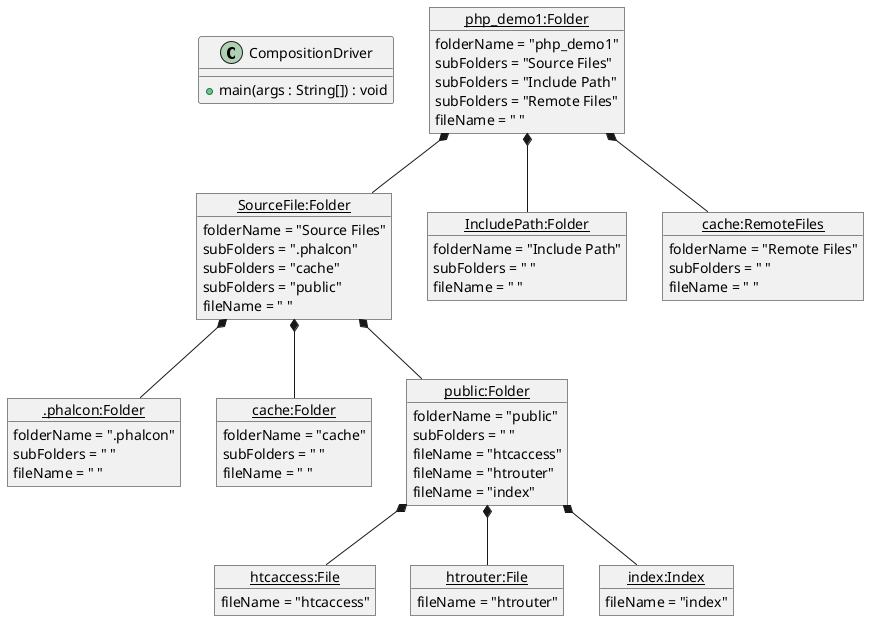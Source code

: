 @startuml ObjectDiagramOneComposition

class CompositionDriver{
    + main(args : String[]) : void
}

object "<u>php_demo1:Folder</u>" as root {
    folderName = "php_demo1"
    subFolders = "Source Files"
    subFolders = "Include Path"
    subFolders = "Remote Files" 
    fileName = " "
}

object "<u>SourceFile:Folder</u>" as sourcefile {
    folderName = "Source Files"
    subFolders = ".phalcon"
    subFolders = "cache"
    subFolders = "public"
    fileName = " "
}

object "<u>.phalcon:Folder</u>" as phalcon {
    folderName = ".phalcon"
    subFolders = " "
    fileName = " "
}

object "<u>cache:Folder</u>" as cache {
    folderName = "cache"
    subFolders = " "
    fileName = " "
}

object "<u>public:Folder</u>" as public {
    folderName = "public"
    subFolders = " "
    fileName = "htcaccess"
    fileName = "htrouter" 
    fileName = "index"
}

object "<u>htcaccess:File</u>" as htcaccess {
    fileName = "htcaccess"
}

object "<u>htrouter:File</u>" as htrouter {
    fileName = "htrouter"
}

object "<u>index:Index</u>" as index {
    fileName = "index"
}

object "<u>IncludePath:Folder</u>" as IncludePath {
    folderName = "Include Path"
    subFolders = " "
    fileName = " "
}

object "<u>cache:RemoteFiles</u>" as RemoteFiles {
    folderName = "Remote Files"
    subFolders = " "
    fileName = " "
}

root *-- sourcefile 
root *-- IncludePath
root *-- RemoteFiles
sourcefile *-- phalcon
sourcefile *-- cache
sourcefile *-- public
public *-- htcaccess
public *-- htrouter
public *-- index
@enduml 

